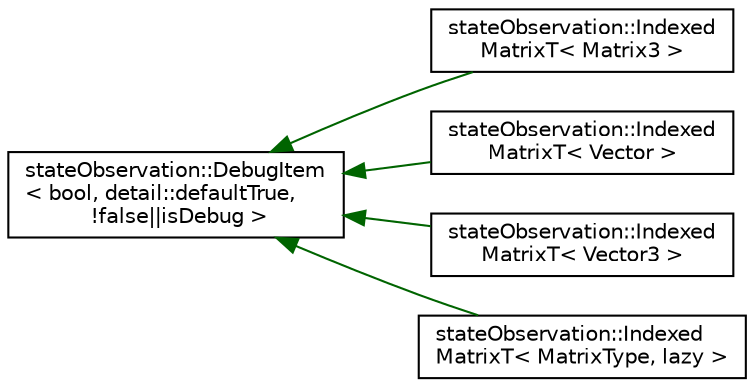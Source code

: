 digraph "Graphical Class Hierarchy"
{
 // LATEX_PDF_SIZE
  edge [fontname="Helvetica",fontsize="10",labelfontname="Helvetica",labelfontsize="10"];
  node [fontname="Helvetica",fontsize="10",shape=record];
  rankdir="LR";
  Node0 [label="stateObservation::DebugItem\l\< bool, detail::defaultTrue,\l !false\|\|isDebug \>",height=0.2,width=0.4,color="black", fillcolor="white", style="filled",URL="$classstateObservation_1_1DebugItem.html",tooltip=" "];
  Node0 -> Node1 [dir="back",color="darkgreen",fontsize="10",style="solid",fontname="Helvetica"];
  Node1 [label="stateObservation::Indexed\lMatrixT\< Matrix3 \>",height=0.2,width=0.4,color="black", fillcolor="white", style="filled",URL="$classstateObservation_1_1IndexedMatrixT.html",tooltip=" "];
  Node0 -> Node2 [dir="back",color="darkgreen",fontsize="10",style="solid",fontname="Helvetica"];
  Node2 [label="stateObservation::Indexed\lMatrixT\< Vector \>",height=0.2,width=0.4,color="black", fillcolor="white", style="filled",URL="$classstateObservation_1_1IndexedMatrixT.html",tooltip=" "];
  Node0 -> Node3 [dir="back",color="darkgreen",fontsize="10",style="solid",fontname="Helvetica"];
  Node3 [label="stateObservation::Indexed\lMatrixT\< Vector3 \>",height=0.2,width=0.4,color="black", fillcolor="white", style="filled",URL="$classstateObservation_1_1IndexedMatrixT.html",tooltip=" "];
  Node0 -> Node4 [dir="back",color="darkgreen",fontsize="10",style="solid",fontname="Helvetica"];
  Node4 [label="stateObservation::Indexed\lMatrixT\< MatrixType, lazy \>",height=0.2,width=0.4,color="black", fillcolor="white", style="filled",URL="$classstateObservation_1_1IndexedMatrixT.html",tooltip="This class describes a structure composed by a matrix of a given size and a time-index parameter...."];
}
